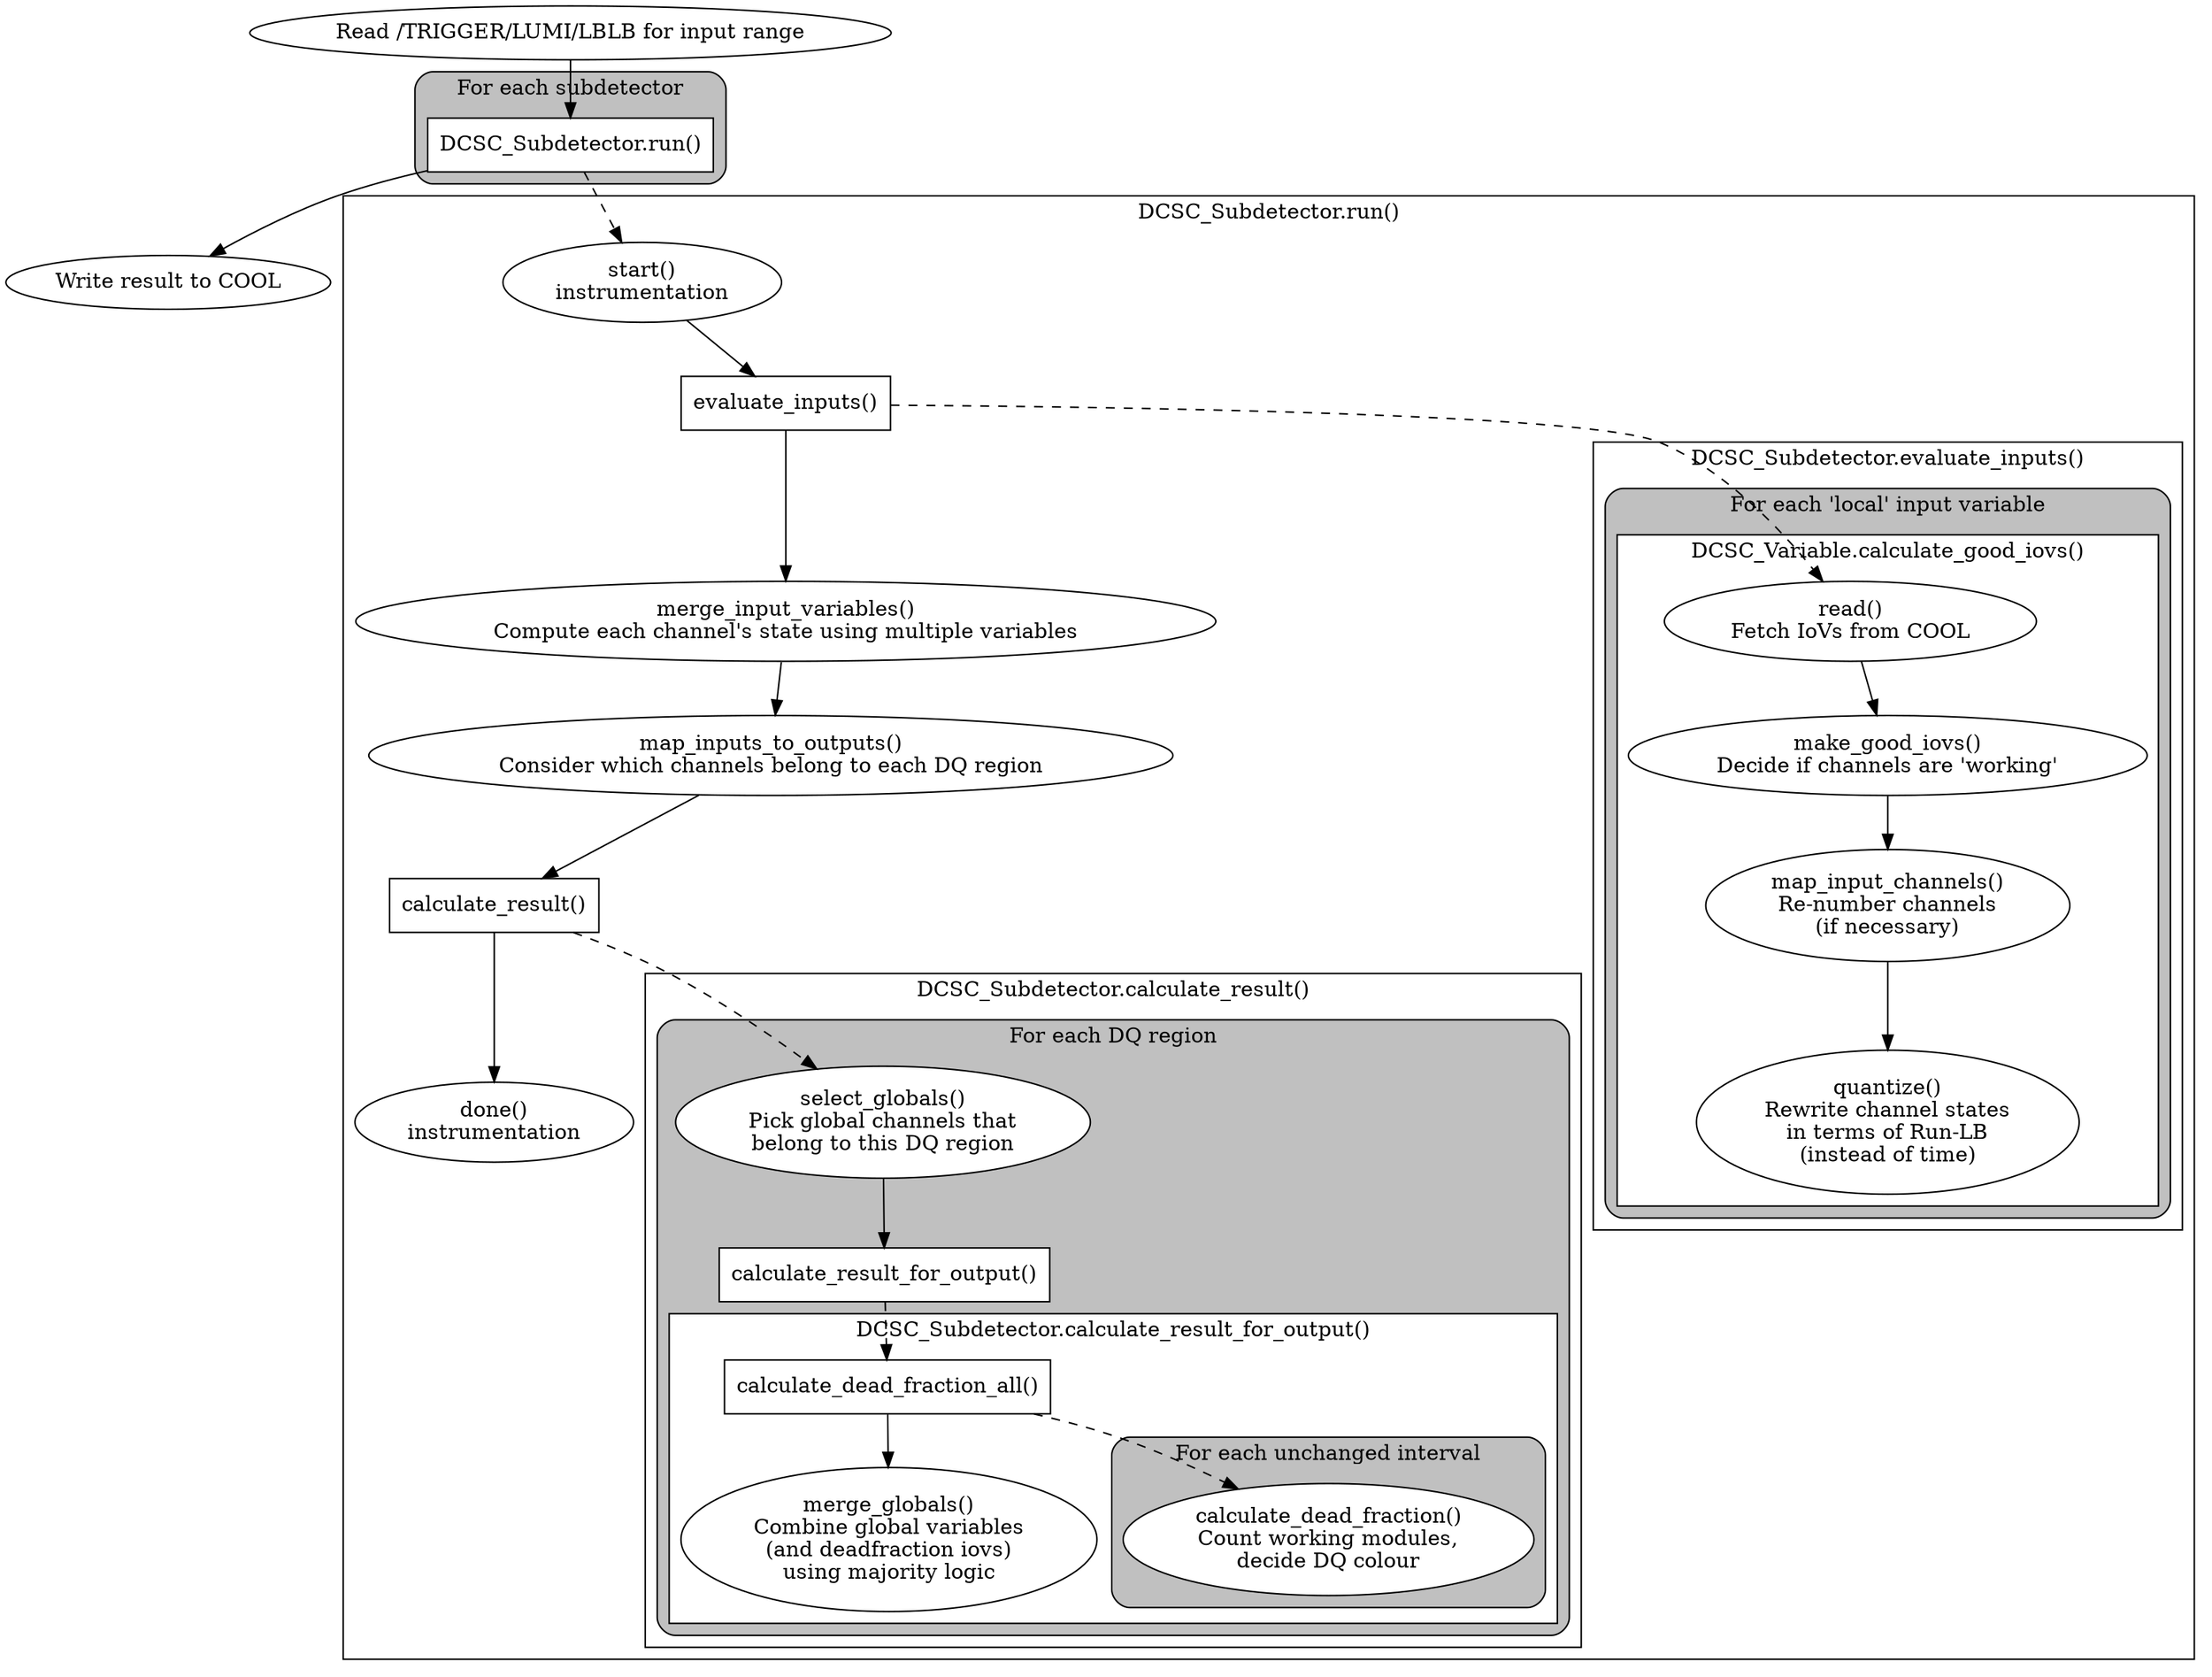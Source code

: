 digraph DCSC2 {

subgraph cluster_for_each_subdetector {
    label="For each subdetector";
    style="rounded, filled"; fillcolor=grey;
    node [style=filled, fillcolor=white];
    "DCSC_Subdetector.run()" [shape=rect];
}

"Read /TRIGGER/LUMI/LBLB for input range" -> 
"DCSC_Subdetector.run()" -> 
"Write result to COOL";

"DCSC_Subdetector.run()" -> "start()" [style=dashed];
//"done()" -> "Run one DCSC_Subdetector";

subgraph cluster_subdetector {
    label="DCSC_Subdetector.run()";
    
    "start()" ->
    "evaluate_inputs()" ->
    "merge_input_variables()" ->
    "map_inputs_to_outputs()" ->
    "calculate_result()";
    
    "start()"
        [label="start()\ninstrumentation"];
    "done()"
        [label="done()\ninstrumentation"];
    
    "merge_input_variables()" 
        [label="merge_input_variables()\nCompute each channel's state using multiple variables"];
    
    "map_inputs_to_outputs()"
        [label="map_inputs_to_outputs()\nConsider which channels belong to each DQ region"];
    
    "calculate_result()" ->
    "done()" [weight=100];
    
    "evaluate_inputs()" [shape=rect];
    "calculate_result()" [shape=rect];
    
    subgraph cluster_eval_inputs {
        label="DCSC_Subdetector.evaluate_inputs()";
        
        subgraph cluster_for_each_variable
        {
            label="For each 'local' input variable";
            style="rounded, filled"; fillcolor=grey;
            node [style=filled, fillcolor=white];
            subgraph cluster_variable {
                label="DCSC_Variable.calculate_good_iovs()";
                style=filled; fillcolor=white;
                "read()" ->
                "make_good_iovs()" ->
                "map_input_channels()" ->
                "quantize()";
                
                "read()"
                    [label="read()\nFetch IoVs from COOL"];
                
                "make_good_iovs()"
                    [label="make_good_iovs()\nDecide if channels are 'working'"];
                
                "map_input_channels()"
                    [label="map_input_channels()\nRe-number channels\n(if necessary)"];
                
                "quantize()"
                    [label="quantize()\nRewrite channel states\nin terms of Run-LB\n(instead of time)"];
            }
        }
    }

    subgraph cluster_calc_result {
        label="DCSC_Subdetector.calculate_result()";
        subgraph cluster_each_dq_region {
            label="For each DQ region";
            style="rounded, filled"; fillcolor=grey;
            node [style=filled, fillcolor=white];
            "select_globals()" ->
            "calculate_result_for_output()";
            
            "select_globals()"
                [label="select_globals()\nPick global channels that\nbelong to this DQ region"];
            
            subgraph cluster_result_for_output {
                label="DCSC_Subdetector.calculate_result_for_output()";
                style=filled; fillcolor=white;
                
                "calculate_dead_fraction_all()" -> 
                "merge_globals()";
                
                "calculate_dead_fraction_all()"
                    [shape=rect];
                    
                "merge_globals()"
                    [label="merge_globals()\nCombine global variables\n(and deadfraction iovs)\nusing majority logic"];
                    
                subgraph cluster_for_each_interval {
                    label="For each unchanged interval";
                    style="rounded, filled"; fillcolor=grey;
                    node [style=filled, fillcolor=white];
                    
                    "calculate_dead_fraction()";
                    
                    "calculate_dead_fraction()"
                        [label="calculate_dead_fraction()\nCount working modules,\ndecide DQ colour"];
                }
            }
            
            "calculate_dead_fraction_all()" ->
            "calculate_dead_fraction()" [style=dashed, weight=0.1];
            
            "calculate_result_for_output()" -> 
            "calculate_dead_fraction_all()" [style=dashed];
            
            "calculate_result_for_output()" [shape=rect];
        }
    }    
}



// Connections from DCSC_Subdetector.run()
"evaluate_inputs()" -> "read()" [style=dashed];
"calculate_result()" -> "select_globals()" [style=dashed];

}
